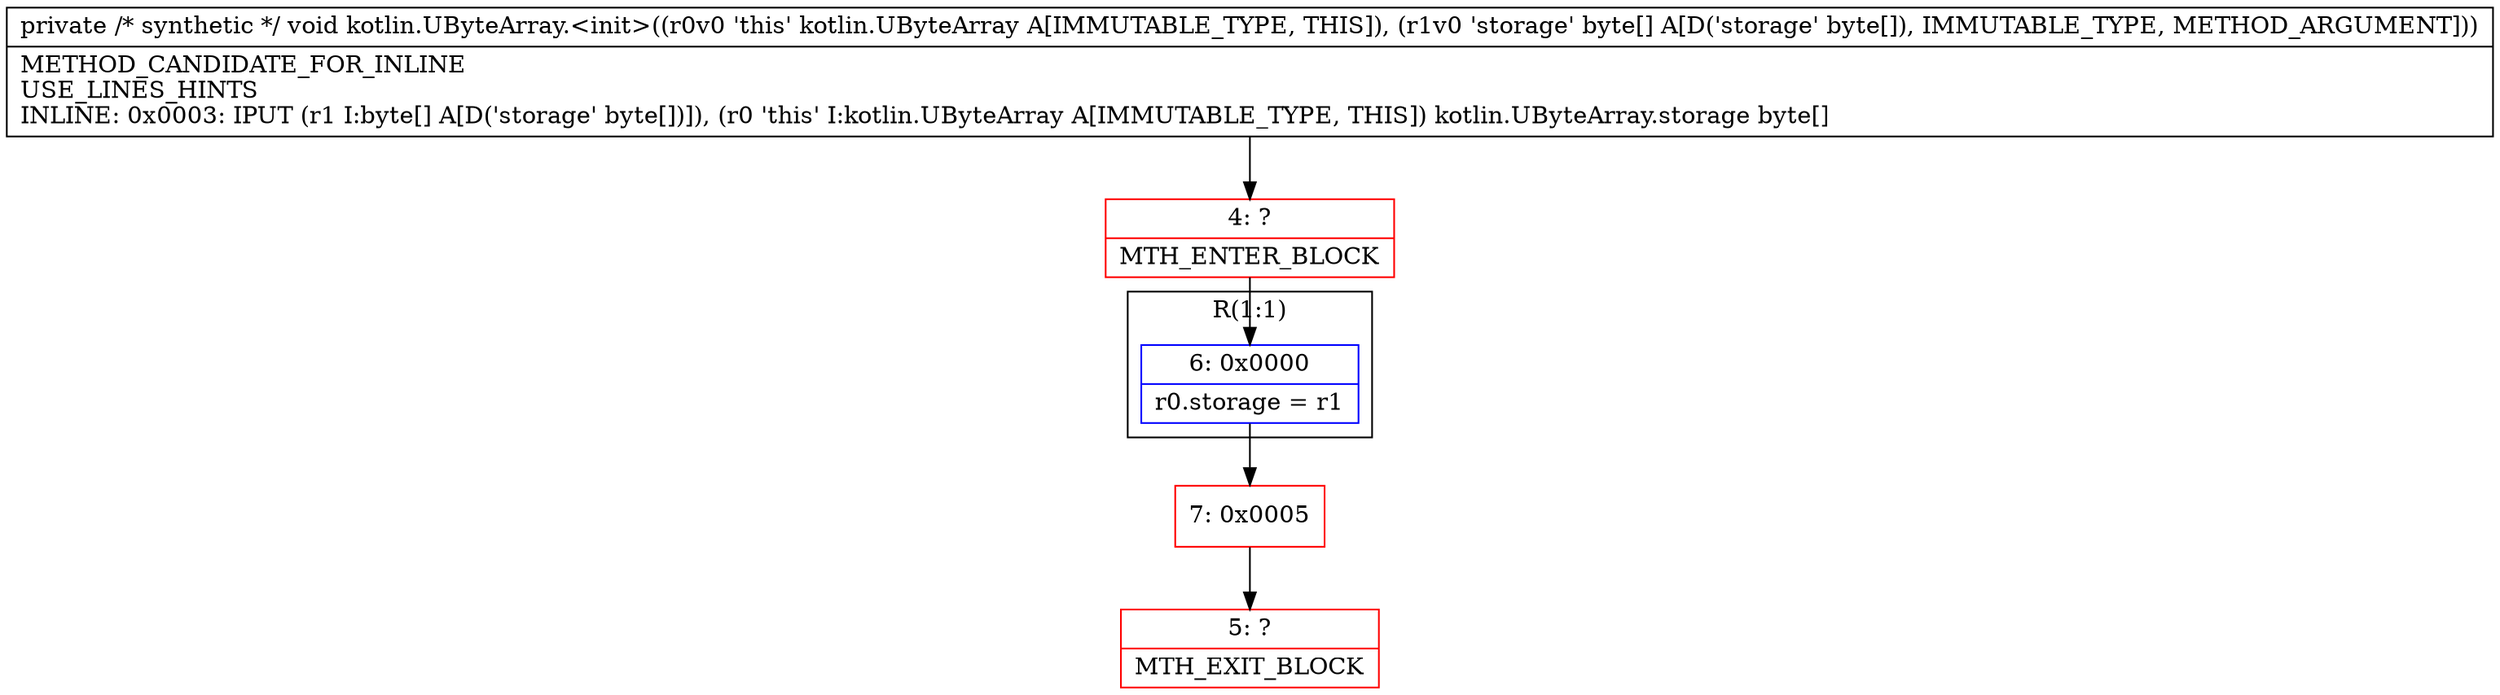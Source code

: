 digraph "CFG forkotlin.UByteArray.\<init\>([B)V" {
subgraph cluster_Region_435851067 {
label = "R(1:1)";
node [shape=record,color=blue];
Node_6 [shape=record,label="{6\:\ 0x0000|r0.storage = r1\l}"];
}
Node_4 [shape=record,color=red,label="{4\:\ ?|MTH_ENTER_BLOCK\l}"];
Node_7 [shape=record,color=red,label="{7\:\ 0x0005}"];
Node_5 [shape=record,color=red,label="{5\:\ ?|MTH_EXIT_BLOCK\l}"];
MethodNode[shape=record,label="{private \/* synthetic *\/ void kotlin.UByteArray.\<init\>((r0v0 'this' kotlin.UByteArray A[IMMUTABLE_TYPE, THIS]), (r1v0 'storage' byte[] A[D('storage' byte[]), IMMUTABLE_TYPE, METHOD_ARGUMENT]))  | METHOD_CANDIDATE_FOR_INLINE\lUSE_LINES_HINTS\lINLINE: 0x0003: IPUT  (r1 I:byte[] A[D('storage' byte[])]), (r0 'this' I:kotlin.UByteArray A[IMMUTABLE_TYPE, THIS]) kotlin.UByteArray.storage byte[]\l}"];
MethodNode -> Node_4;Node_6 -> Node_7;
Node_4 -> Node_6;
Node_7 -> Node_5;
}

